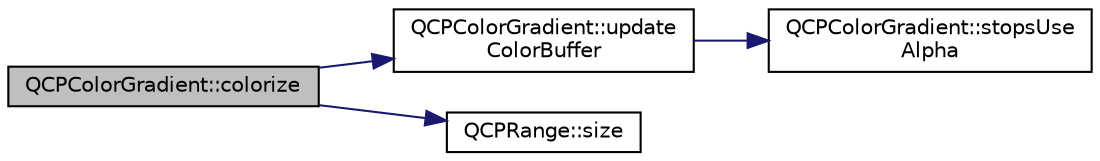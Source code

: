 digraph "QCPColorGradient::colorize"
{
  edge [fontname="Helvetica",fontsize="10",labelfontname="Helvetica",labelfontsize="10"];
  node [fontname="Helvetica",fontsize="10",shape=record];
  rankdir="LR";
  Node22 [label="QCPColorGradient::colorize",height=0.2,width=0.4,color="black", fillcolor="grey75", style="filled", fontcolor="black"];
  Node22 -> Node23 [color="midnightblue",fontsize="10",style="solid",fontname="Helvetica"];
  Node23 [label="QCPColorGradient::update\lColorBuffer",height=0.2,width=0.4,color="black", fillcolor="white", style="filled",URL="$class_q_c_p_color_gradient.html#a353f15ab3ab586eebf1f6b58c3e2707b"];
  Node23 -> Node24 [color="midnightblue",fontsize="10",style="solid",fontname="Helvetica"];
  Node24 [label="QCPColorGradient::stopsUse\lAlpha",height=0.2,width=0.4,color="black", fillcolor="white", style="filled",URL="$class_q_c_p_color_gradient.html#a137b368ea8829a871974add6e4883c71"];
  Node22 -> Node25 [color="midnightblue",fontsize="10",style="solid",fontname="Helvetica"];
  Node25 [label="QCPRange::size",height=0.2,width=0.4,color="black", fillcolor="white", style="filled",URL="$class_q_c_p_range.html#a62326e7cc4316b96df6a60813230e63f"];
}
